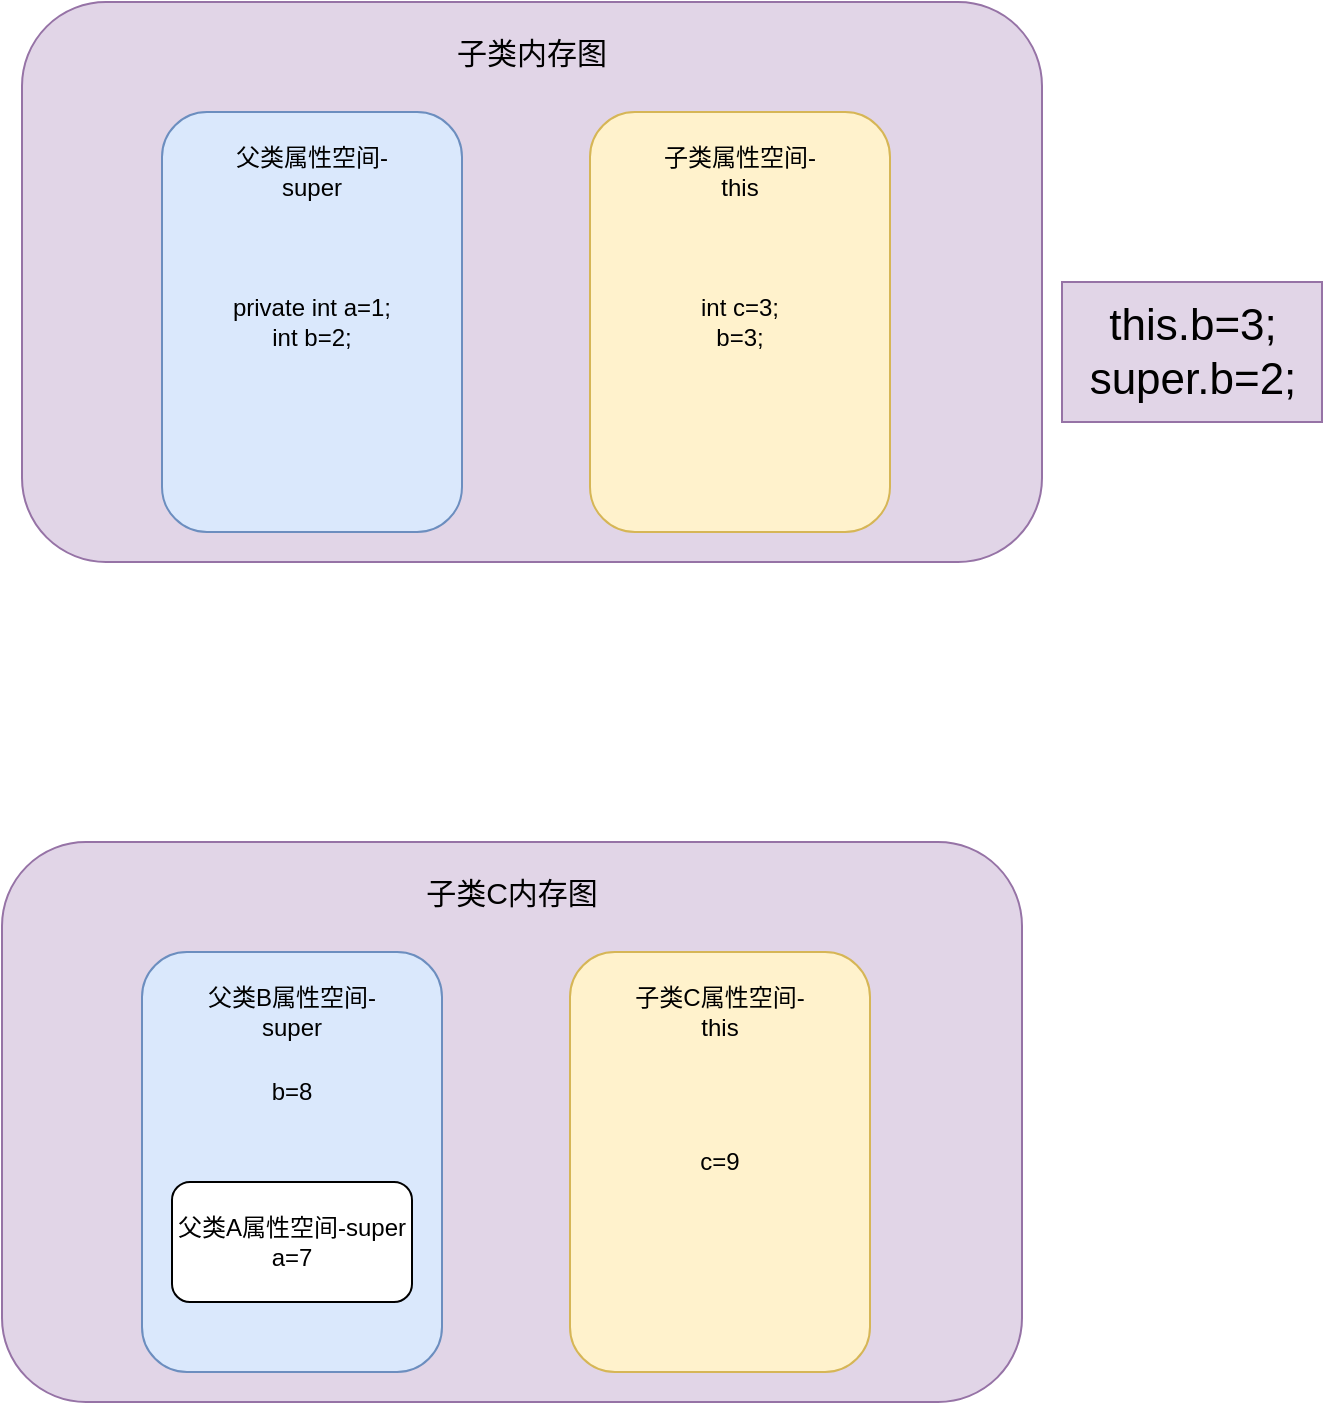 <mxfile version="22.0.0" type="github">
  <diagram name="第 1 页" id="ldAg634ZrCVb943Bb9Ud">
    <mxGraphModel dx="855" dy="546" grid="1" gridSize="10" guides="1" tooltips="1" connect="1" arrows="1" fold="1" page="1" pageScale="1" pageWidth="827" pageHeight="1169" math="0" shadow="0">
      <root>
        <mxCell id="0" />
        <mxCell id="1" parent="0" />
        <mxCell id="oTkSlHDaPdULFXYLNbwo-1" value="" style="rounded=1;whiteSpace=wrap;html=1;fillColor=#e1d5e7;strokeColor=#9673a6;" vertex="1" parent="1">
          <mxGeometry x="130" y="140" width="510" height="280" as="geometry" />
        </mxCell>
        <mxCell id="oTkSlHDaPdULFXYLNbwo-2" value="private int a=1;&lt;br&gt;int b=2;" style="rounded=1;whiteSpace=wrap;html=1;fillColor=#dae8fc;strokeColor=#6c8ebf;" vertex="1" parent="1">
          <mxGeometry x="200" y="195" width="150" height="210" as="geometry" />
        </mxCell>
        <mxCell id="oTkSlHDaPdULFXYLNbwo-3" value="int c=3;&lt;br&gt;b=3;" style="rounded=1;whiteSpace=wrap;html=1;fillColor=#fff2cc;strokeColor=#d6b656;" vertex="1" parent="1">
          <mxGeometry x="414" y="195" width="150" height="210" as="geometry" />
        </mxCell>
        <mxCell id="oTkSlHDaPdULFXYLNbwo-4" value="&lt;font style=&quot;font-size: 15px;&quot;&gt;子类内存图&lt;/font&gt;" style="text;html=1;strokeColor=none;fillColor=none;align=center;verticalAlign=middle;whiteSpace=wrap;rounded=0;" vertex="1" parent="1">
          <mxGeometry x="330" y="150" width="110" height="30" as="geometry" />
        </mxCell>
        <mxCell id="oTkSlHDaPdULFXYLNbwo-5" value="父类属性空间-super" style="text;html=1;strokeColor=none;fillColor=none;align=center;verticalAlign=middle;whiteSpace=wrap;rounded=0;" vertex="1" parent="1">
          <mxGeometry x="230" y="210" width="90" height="30" as="geometry" />
        </mxCell>
        <mxCell id="oTkSlHDaPdULFXYLNbwo-6" value="子类属性空间-this" style="text;html=1;strokeColor=none;fillColor=none;align=center;verticalAlign=middle;whiteSpace=wrap;rounded=0;" vertex="1" parent="1">
          <mxGeometry x="444" y="210" width="90" height="30" as="geometry" />
        </mxCell>
        <mxCell id="oTkSlHDaPdULFXYLNbwo-7" value="&lt;font style=&quot;font-size: 22px;&quot;&gt;this.b=3;&lt;br&gt;super.b=2;&lt;/font&gt;" style="text;html=1;align=center;verticalAlign=middle;resizable=0;points=[];autosize=1;strokeColor=#9673a6;fillColor=#e1d5e7;" vertex="1" parent="1">
          <mxGeometry x="650" y="280" width="130" height="70" as="geometry" />
        </mxCell>
        <mxCell id="oTkSlHDaPdULFXYLNbwo-8" value="" style="rounded=1;whiteSpace=wrap;html=1;fillColor=#e1d5e7;strokeColor=#9673a6;" vertex="1" parent="1">
          <mxGeometry x="120" y="560" width="510" height="280" as="geometry" />
        </mxCell>
        <mxCell id="oTkSlHDaPdULFXYLNbwo-9" value="" style="rounded=1;whiteSpace=wrap;html=1;fillColor=#dae8fc;strokeColor=#6c8ebf;" vertex="1" parent="1">
          <mxGeometry x="190" y="615" width="150" height="210" as="geometry" />
        </mxCell>
        <mxCell id="oTkSlHDaPdULFXYLNbwo-10" value="c=9" style="rounded=1;whiteSpace=wrap;html=1;fillColor=#fff2cc;strokeColor=#d6b656;" vertex="1" parent="1">
          <mxGeometry x="404" y="615" width="150" height="210" as="geometry" />
        </mxCell>
        <mxCell id="oTkSlHDaPdULFXYLNbwo-11" value="&lt;font style=&quot;font-size: 15px;&quot;&gt;子类C内存图&lt;/font&gt;" style="text;html=1;strokeColor=none;fillColor=none;align=center;verticalAlign=middle;whiteSpace=wrap;rounded=0;" vertex="1" parent="1">
          <mxGeometry x="320" y="570" width="110" height="30" as="geometry" />
        </mxCell>
        <mxCell id="oTkSlHDaPdULFXYLNbwo-12" value="父类B属性空间-super" style="text;html=1;strokeColor=none;fillColor=none;align=center;verticalAlign=middle;whiteSpace=wrap;rounded=0;" vertex="1" parent="1">
          <mxGeometry x="220" y="630" width="90" height="30" as="geometry" />
        </mxCell>
        <mxCell id="oTkSlHDaPdULFXYLNbwo-13" value="子类C属性空间-this" style="text;html=1;strokeColor=none;fillColor=none;align=center;verticalAlign=middle;whiteSpace=wrap;rounded=0;" vertex="1" parent="1">
          <mxGeometry x="434" y="630" width="90" height="30" as="geometry" />
        </mxCell>
        <mxCell id="oTkSlHDaPdULFXYLNbwo-14" value="父类A属性空间-super&lt;br&gt;a=7" style="rounded=1;whiteSpace=wrap;html=1;" vertex="1" parent="1">
          <mxGeometry x="205" y="730" width="120" height="60" as="geometry" />
        </mxCell>
        <mxCell id="oTkSlHDaPdULFXYLNbwo-15" value="b=8" style="text;html=1;strokeColor=none;fillColor=none;align=center;verticalAlign=middle;whiteSpace=wrap;rounded=0;" vertex="1" parent="1">
          <mxGeometry x="235" y="670" width="60" height="30" as="geometry" />
        </mxCell>
      </root>
    </mxGraphModel>
  </diagram>
</mxfile>
